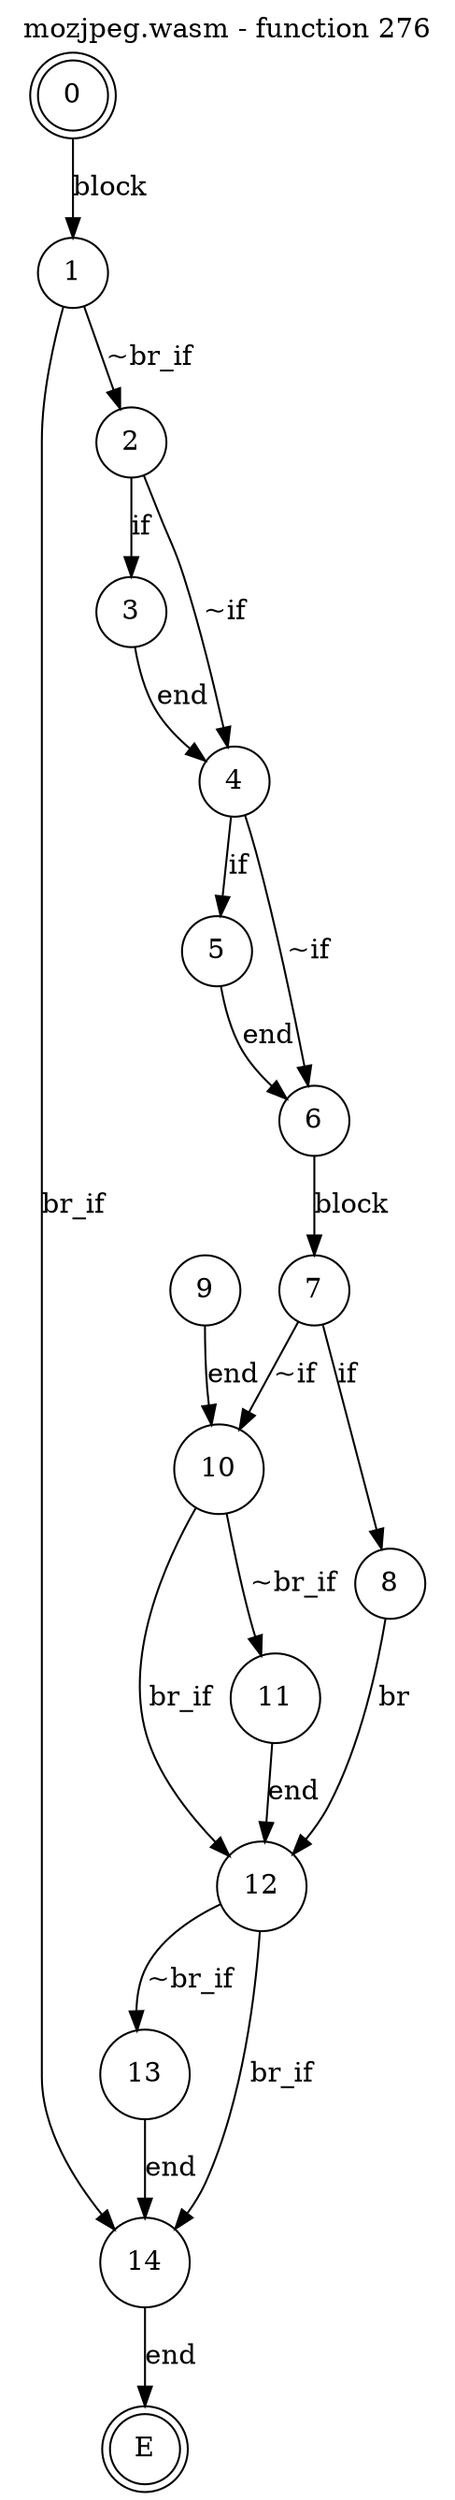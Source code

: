 digraph finite_state_machine {
    label = "mozjpeg.wasm - function 276"
    labelloc =  t
    labelfontsize = 16
    labelfontcolor = black
    labelfontname = "Helvetica"
    node [shape = doublecircle]; 0 E ;
    node [shape = circle];
    0 -> 1[label="block"];
    1 -> 2[label="~br_if"];
    1 -> 14[label="br_if"];
    2 -> 3[label="if"];
    2 -> 4[label="~if"];
    3 -> 4[label="end"];
    4 -> 5[label="if"];
    4 -> 6[label="~if"];
    5 -> 6[label="end"];
    6 -> 7[label="block"];
    7 -> 8[label="if"];
    7 -> 10[label="~if"];
    8 -> 12[label="br"];
    9 -> 10[label="end"];
    10 -> 11[label="~br_if"];
    10 -> 12[label="br_if"];
    11 -> 12[label="end"];
    12 -> 13[label="~br_if"];
    12 -> 14[label="br_if"];
    13 -> 14[label="end"];
    14 -> E[label="end"];
}
